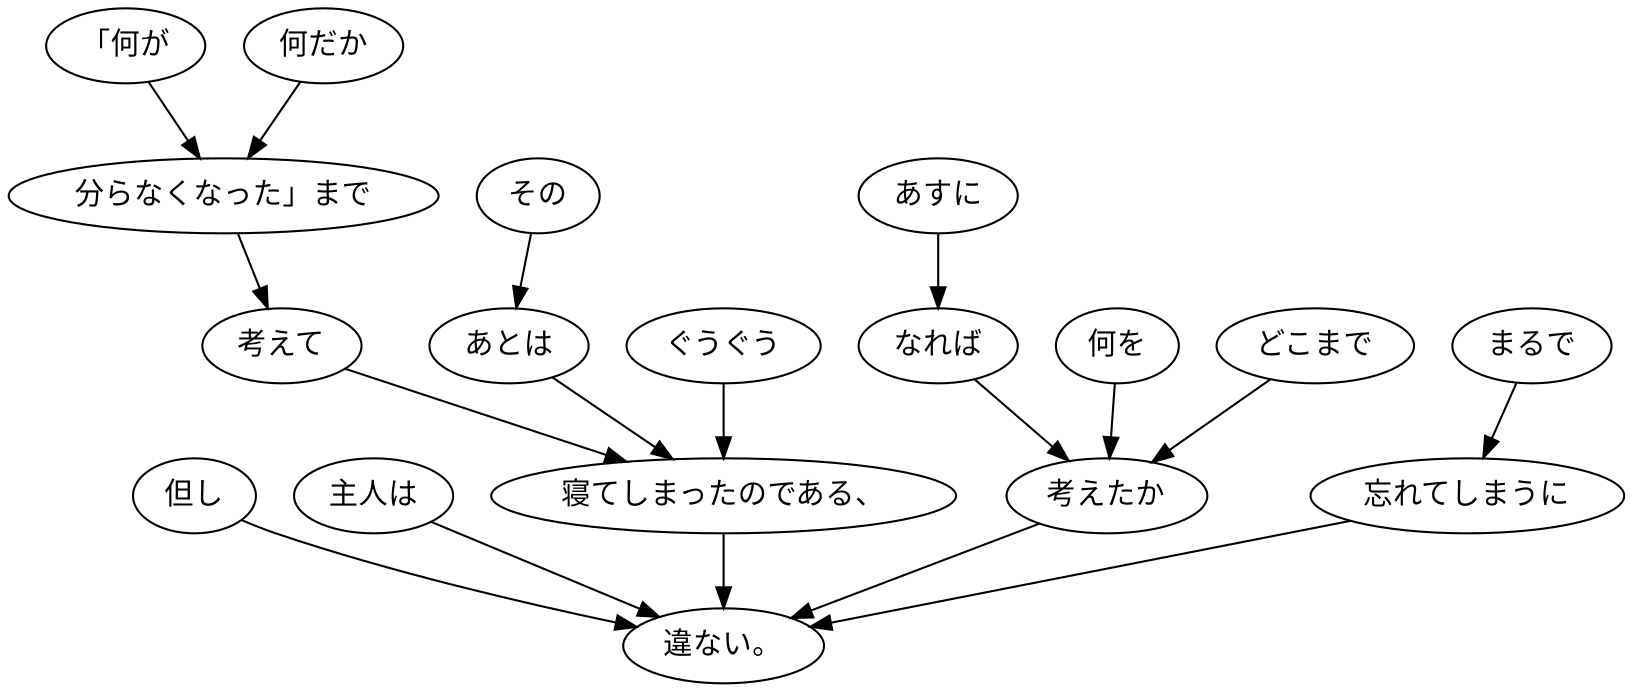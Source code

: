 digraph graph6389 {
	node0 [label="但し"];
	node1 [label="主人は"];
	node2 [label="「何が"];
	node3 [label="何だか"];
	node4 [label="分らなくなった」まで"];
	node5 [label="考えて"];
	node6 [label="その"];
	node7 [label="あとは"];
	node8 [label="ぐうぐう"];
	node9 [label="寝てしまったのである、"];
	node10 [label="あすに"];
	node11 [label="なれば"];
	node12 [label="何を"];
	node13 [label="どこまで"];
	node14 [label="考えたか"];
	node15 [label="まるで"];
	node16 [label="忘れてしまうに"];
	node17 [label="違ない。"];
	node0 -> node17;
	node1 -> node17;
	node2 -> node4;
	node3 -> node4;
	node4 -> node5;
	node5 -> node9;
	node6 -> node7;
	node7 -> node9;
	node8 -> node9;
	node9 -> node17;
	node10 -> node11;
	node11 -> node14;
	node12 -> node14;
	node13 -> node14;
	node14 -> node17;
	node15 -> node16;
	node16 -> node17;
}

